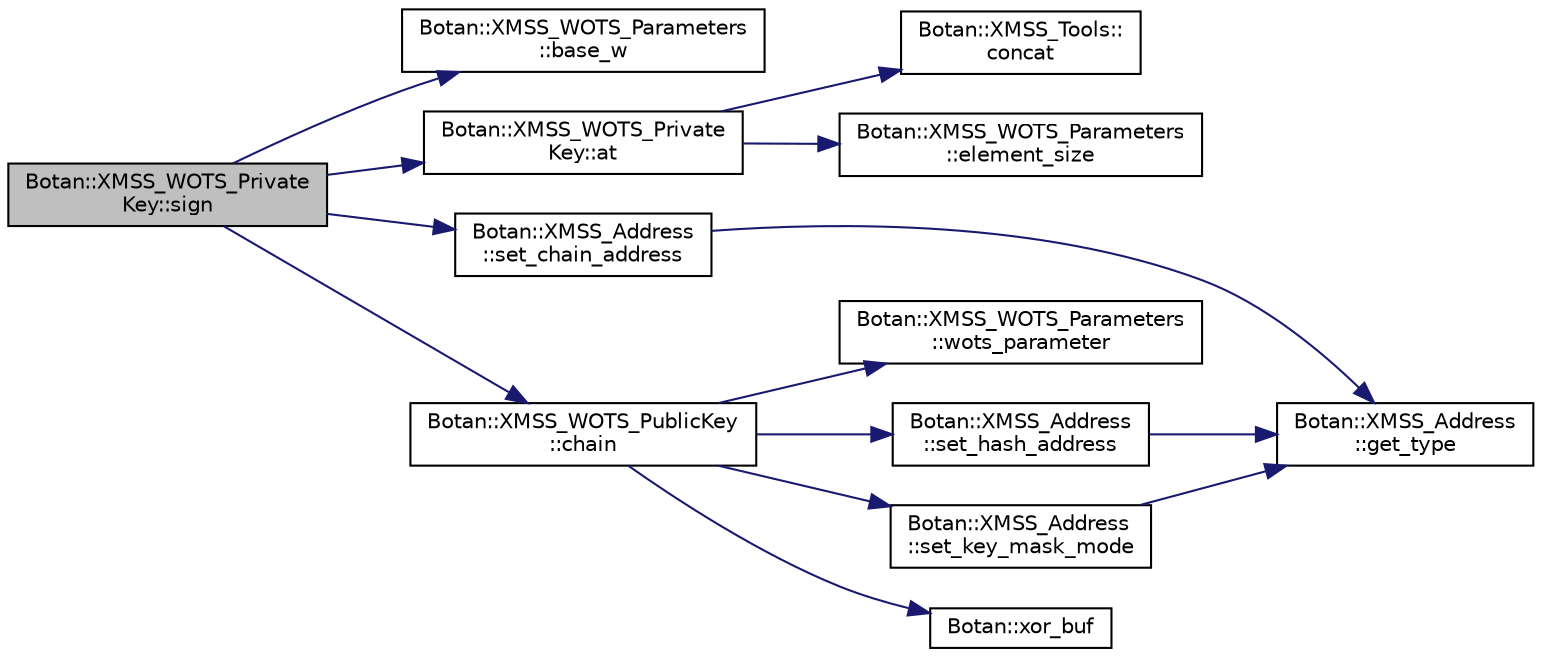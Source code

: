 digraph "Botan::XMSS_WOTS_PrivateKey::sign"
{
  edge [fontname="Helvetica",fontsize="10",labelfontname="Helvetica",labelfontsize="10"];
  node [fontname="Helvetica",fontsize="10",shape=record];
  rankdir="LR";
  Node51 [label="Botan::XMSS_WOTS_Private\lKey::sign",height=0.2,width=0.4,color="black", fillcolor="grey75", style="filled", fontcolor="black"];
  Node51 -> Node52 [color="midnightblue",fontsize="10",style="solid",fontname="Helvetica"];
  Node52 [label="Botan::XMSS_WOTS_Parameters\l::base_w",height=0.2,width=0.4,color="black", fillcolor="white", style="filled",URL="$class_botan_1_1_x_m_s_s___w_o_t_s___parameters.html#a9e0a602c991a69061c24d062363d43a7"];
  Node51 -> Node53 [color="midnightblue",fontsize="10",style="solid",fontname="Helvetica"];
  Node53 [label="Botan::XMSS_WOTS_Private\lKey::at",height=0.2,width=0.4,color="black", fillcolor="white", style="filled",URL="$class_botan_1_1_x_m_s_s___w_o_t_s___private_key.html#ac79a078ba4db7829e1065721c8980cfa"];
  Node53 -> Node54 [color="midnightblue",fontsize="10",style="solid",fontname="Helvetica"];
  Node54 [label="Botan::XMSS_Tools::\lconcat",height=0.2,width=0.4,color="black", fillcolor="white", style="filled",URL="$class_botan_1_1_x_m_s_s___tools.html#add86e0bedfc6b9995c4d04dbe1ac8a2d"];
  Node53 -> Node55 [color="midnightblue",fontsize="10",style="solid",fontname="Helvetica"];
  Node55 [label="Botan::XMSS_WOTS_Parameters\l::element_size",height=0.2,width=0.4,color="black", fillcolor="white", style="filled",URL="$class_botan_1_1_x_m_s_s___w_o_t_s___parameters.html#a41865ec18f86aa5a995de1c452df2b65"];
  Node51 -> Node56 [color="midnightblue",fontsize="10",style="solid",fontname="Helvetica"];
  Node56 [label="Botan::XMSS_Address\l::set_chain_address",height=0.2,width=0.4,color="black", fillcolor="white", style="filled",URL="$class_botan_1_1_x_m_s_s___address.html#a766e70130914b681020366d80c625fce"];
  Node56 -> Node57 [color="midnightblue",fontsize="10",style="solid",fontname="Helvetica"];
  Node57 [label="Botan::XMSS_Address\l::get_type",height=0.2,width=0.4,color="black", fillcolor="white", style="filled",URL="$class_botan_1_1_x_m_s_s___address.html#a278cf3ba854261fd2c73fbc996fb89b1"];
  Node51 -> Node58 [color="midnightblue",fontsize="10",style="solid",fontname="Helvetica"];
  Node58 [label="Botan::XMSS_WOTS_PublicKey\l::chain",height=0.2,width=0.4,color="black", fillcolor="white", style="filled",URL="$class_botan_1_1_x_m_s_s___w_o_t_s___public_key.html#ac94af1061b3136b52bacfc200710b809"];
  Node58 -> Node59 [color="midnightblue",fontsize="10",style="solid",fontname="Helvetica"];
  Node59 [label="Botan::XMSS_WOTS_Parameters\l::wots_parameter",height=0.2,width=0.4,color="black", fillcolor="white", style="filled",URL="$class_botan_1_1_x_m_s_s___w_o_t_s___parameters.html#a1226fc756a477864962d5a0d1c88184b"];
  Node58 -> Node60 [color="midnightblue",fontsize="10",style="solid",fontname="Helvetica"];
  Node60 [label="Botan::XMSS_Address\l::set_hash_address",height=0.2,width=0.4,color="black", fillcolor="white", style="filled",URL="$class_botan_1_1_x_m_s_s___address.html#a0a5d46d9a17f3a39808356d079b592fa"];
  Node60 -> Node57 [color="midnightblue",fontsize="10",style="solid",fontname="Helvetica"];
  Node58 -> Node61 [color="midnightblue",fontsize="10",style="solid",fontname="Helvetica"];
  Node61 [label="Botan::XMSS_Address\l::set_key_mask_mode",height=0.2,width=0.4,color="black", fillcolor="white", style="filled",URL="$class_botan_1_1_x_m_s_s___address.html#a12a0bcf65685053363b944be811f57db"];
  Node61 -> Node57 [color="midnightblue",fontsize="10",style="solid",fontname="Helvetica"];
  Node58 -> Node62 [color="midnightblue",fontsize="10",style="solid",fontname="Helvetica"];
  Node62 [label="Botan::xor_buf",height=0.2,width=0.4,color="black", fillcolor="white", style="filled",URL="$namespace_botan.html#a9c8197d5fc973d59ae216ca5f865be55"];
}
